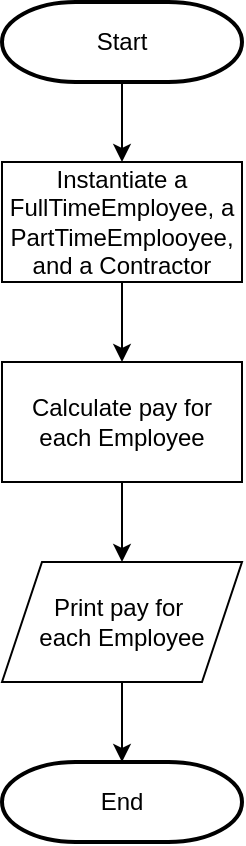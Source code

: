<mxfile version="24.8.2">
  <diagram name="Page-1" id="Fx3sn1dTiRsyIHSL-7GU">
    <mxGraphModel dx="855" dy="948" grid="1" gridSize="10" guides="1" tooltips="1" connect="1" arrows="1" fold="1" page="1" pageScale="1" pageWidth="850" pageHeight="1100" math="0" shadow="0">
      <root>
        <mxCell id="0" />
        <mxCell id="1" parent="0" />
        <mxCell id="PDoCGigTHe3WOE6rbkGH-68" value="" style="group" vertex="1" connectable="0" parent="1">
          <mxGeometry x="120" y="120" width="120" height="420" as="geometry" />
        </mxCell>
        <mxCell id="PDoCGigTHe3WOE6rbkGH-28" style="edgeStyle=orthogonalEdgeStyle;rounded=0;orthogonalLoop=1;jettySize=auto;html=1;exitX=0.5;exitY=1;exitDx=0;exitDy=0;exitPerimeter=0;entryX=0.5;entryY=0;entryDx=0;entryDy=0;" edge="1" parent="PDoCGigTHe3WOE6rbkGH-68" source="PDoCGigTHe3WOE6rbkGH-29" target="PDoCGigTHe3WOE6rbkGH-31">
          <mxGeometry relative="1" as="geometry" />
        </mxCell>
        <mxCell id="PDoCGigTHe3WOE6rbkGH-29" value="Start" style="strokeWidth=2;html=1;shape=mxgraph.flowchart.terminator;whiteSpace=wrap;" vertex="1" parent="PDoCGigTHe3WOE6rbkGH-68">
          <mxGeometry width="120" height="40" as="geometry" />
        </mxCell>
        <mxCell id="PDoCGigTHe3WOE6rbkGH-30" style="edgeStyle=orthogonalEdgeStyle;rounded=0;orthogonalLoop=1;jettySize=auto;html=1;exitX=0.5;exitY=1;exitDx=0;exitDy=0;entryX=0.5;entryY=0;entryDx=0;entryDy=0;" edge="1" parent="PDoCGigTHe3WOE6rbkGH-68" source="PDoCGigTHe3WOE6rbkGH-31" target="PDoCGigTHe3WOE6rbkGH-63">
          <mxGeometry relative="1" as="geometry">
            <mxPoint x="60" y="180" as="targetPoint" />
          </mxGeometry>
        </mxCell>
        <mxCell id="PDoCGigTHe3WOE6rbkGH-31" value="Instantiate a FullTimeEmployee, a PartTimeEmplooyee, and a Contractor" style="rounded=0;whiteSpace=wrap;html=1;" vertex="1" parent="PDoCGigTHe3WOE6rbkGH-68">
          <mxGeometry y="80" width="120" height="60" as="geometry" />
        </mxCell>
        <mxCell id="PDoCGigTHe3WOE6rbkGH-41" value="End" style="strokeWidth=2;html=1;shape=mxgraph.flowchart.terminator;whiteSpace=wrap;" vertex="1" parent="PDoCGigTHe3WOE6rbkGH-68">
          <mxGeometry y="380" width="120" height="40" as="geometry" />
        </mxCell>
        <mxCell id="PDoCGigTHe3WOE6rbkGH-66" style="edgeStyle=orthogonalEdgeStyle;rounded=0;orthogonalLoop=1;jettySize=auto;html=1;exitX=0.5;exitY=1;exitDx=0;exitDy=0;entryX=0.5;entryY=0;entryDx=0;entryDy=0;" edge="1" parent="PDoCGigTHe3WOE6rbkGH-68" source="PDoCGigTHe3WOE6rbkGH-63" target="PDoCGigTHe3WOE6rbkGH-65">
          <mxGeometry relative="1" as="geometry" />
        </mxCell>
        <mxCell id="PDoCGigTHe3WOE6rbkGH-63" value="Calculate pay for each Employee" style="whiteSpace=wrap;html=1;" vertex="1" parent="PDoCGigTHe3WOE6rbkGH-68">
          <mxGeometry y="180" width="120" height="60" as="geometry" />
        </mxCell>
        <mxCell id="PDoCGigTHe3WOE6rbkGH-65" value="Print pay for&amp;nbsp;&lt;div&gt;each Employee&lt;/div&gt;" style="shape=parallelogram;perimeter=parallelogramPerimeter;whiteSpace=wrap;html=1;fixedSize=1;strokeColor=default;align=center;verticalAlign=middle;fontFamily=Helvetica;fontSize=12;fontColor=default;fillColor=default;" vertex="1" parent="PDoCGigTHe3WOE6rbkGH-68">
          <mxGeometry y="280" width="120" height="60" as="geometry" />
        </mxCell>
        <mxCell id="PDoCGigTHe3WOE6rbkGH-67" style="edgeStyle=orthogonalEdgeStyle;rounded=0;orthogonalLoop=1;jettySize=auto;html=1;exitX=0.5;exitY=1;exitDx=0;exitDy=0;entryX=0.5;entryY=0;entryDx=0;entryDy=0;entryPerimeter=0;" edge="1" parent="PDoCGigTHe3WOE6rbkGH-68" source="PDoCGigTHe3WOE6rbkGH-65" target="PDoCGigTHe3WOE6rbkGH-41">
          <mxGeometry relative="1" as="geometry" />
        </mxCell>
      </root>
    </mxGraphModel>
  </diagram>
</mxfile>

